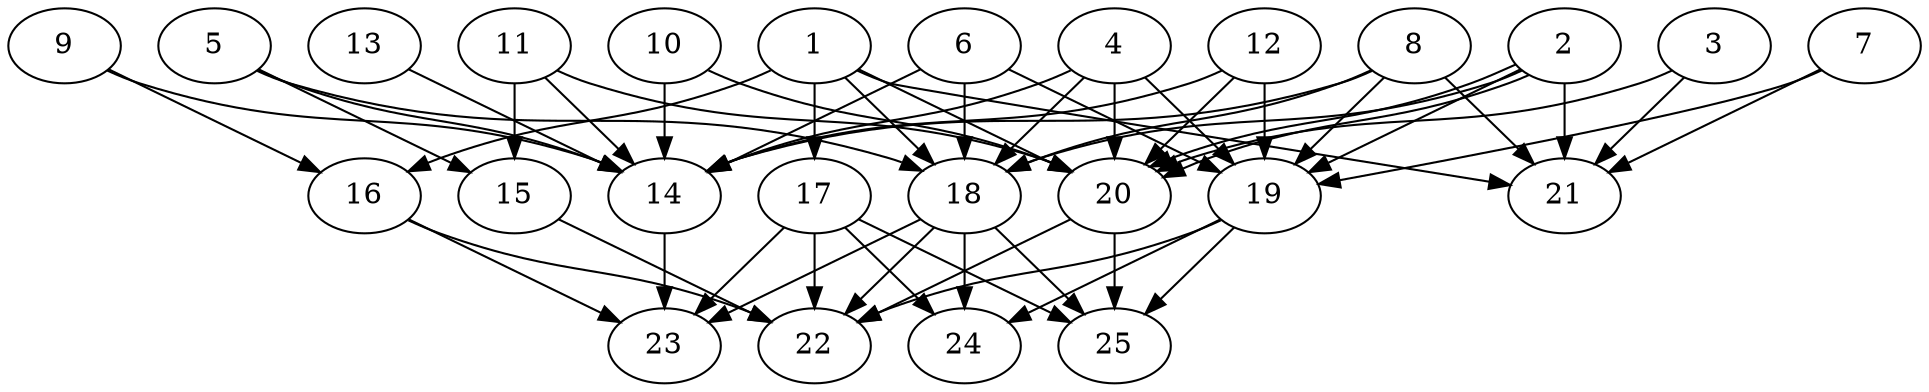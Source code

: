 // DAG automatically generated by daggen at Tue Aug  6 16:26:47 2019
// ./daggen --dot -n 25 --ccr 0.4 --fat 0.7 --regular 0.5 --density 0.7 --mindata 5242880 --maxdata 52428800 
digraph G {
  1 [size="80826880", alpha="0.04", expect_size="32330752"] 
  1 -> 16 [size ="32330752"]
  1 -> 17 [size ="32330752"]
  1 -> 18 [size ="32330752"]
  1 -> 20 [size ="32330752"]
  1 -> 21 [size ="32330752"]
  2 [size="42772480", alpha="0.16", expect_size="17108992"] 
  2 -> 18 [size ="17108992"]
  2 -> 19 [size ="17108992"]
  2 -> 20 [size ="17108992"]
  2 -> 20 [size ="17108992"]
  2 -> 21 [size ="17108992"]
  3 [size="78963200", alpha="0.11", expect_size="31585280"] 
  3 -> 20 [size ="31585280"]
  3 -> 21 [size ="31585280"]
  4 [size="72875520", alpha="0.18", expect_size="29150208"] 
  4 -> 14 [size ="29150208"]
  4 -> 18 [size ="29150208"]
  4 -> 19 [size ="29150208"]
  4 -> 20 [size ="29150208"]
  5 [size="110737920", alpha="0.04", expect_size="44295168"] 
  5 -> 14 [size ="44295168"]
  5 -> 15 [size ="44295168"]
  5 -> 18 [size ="44295168"]
  6 [size="106362880", alpha="0.16", expect_size="42545152"] 
  6 -> 14 [size ="42545152"]
  6 -> 18 [size ="42545152"]
  6 -> 19 [size ="42545152"]
  7 [size="102379520", alpha="0.13", expect_size="40951808"] 
  7 -> 19 [size ="40951808"]
  7 -> 21 [size ="40951808"]
  8 [size="129218560", alpha="0.08", expect_size="51687424"] 
  8 -> 14 [size ="51687424"]
  8 -> 18 [size ="51687424"]
  8 -> 19 [size ="51687424"]
  8 -> 21 [size ="51687424"]
  9 [size="95262720", alpha="0.06", expect_size="38105088"] 
  9 -> 14 [size ="38105088"]
  9 -> 16 [size ="38105088"]
  10 [size="54300160", alpha="0.16", expect_size="21720064"] 
  10 -> 14 [size ="21720064"]
  10 -> 20 [size ="21720064"]
  11 [size="24872960", alpha="0.11", expect_size="9949184"] 
  11 -> 14 [size ="9949184"]
  11 -> 15 [size ="9949184"]
  11 -> 20 [size ="9949184"]
  12 [size="47321600", alpha="0.10", expect_size="18928640"] 
  12 -> 14 [size ="18928640"]
  12 -> 19 [size ="18928640"]
  12 -> 20 [size ="18928640"]
  13 [size="22318080", alpha="0.11", expect_size="8927232"] 
  13 -> 14 [size ="8927232"]
  14 [size="84541440", alpha="0.18", expect_size="33816576"] 
  14 -> 23 [size ="33816576"]
  15 [size="75458560", alpha="0.02", expect_size="30183424"] 
  15 -> 22 [size ="30183424"]
  16 [size="100088320", alpha="0.19", expect_size="40035328"] 
  16 -> 22 [size ="40035328"]
  16 -> 23 [size ="40035328"]
  17 [size="78016000", alpha="0.20", expect_size="31206400"] 
  17 -> 22 [size ="31206400"]
  17 -> 23 [size ="31206400"]
  17 -> 24 [size ="31206400"]
  17 -> 25 [size ="31206400"]
  18 [size="39313920", alpha="0.05", expect_size="15725568"] 
  18 -> 22 [size ="15725568"]
  18 -> 23 [size ="15725568"]
  18 -> 24 [size ="15725568"]
  18 -> 25 [size ="15725568"]
  19 [size="89433600", alpha="0.10", expect_size="35773440"] 
  19 -> 22 [size ="35773440"]
  19 -> 24 [size ="35773440"]
  19 -> 25 [size ="35773440"]
  20 [size="122946560", alpha="0.16", expect_size="49178624"] 
  20 -> 22 [size ="49178624"]
  20 -> 25 [size ="49178624"]
  21 [size="97295360", alpha="0.13", expect_size="38918144"] 
  22 [size="45309440", alpha="0.15", expect_size="18123776"] 
  23 [size="105561600", alpha="0.08", expect_size="42224640"] 
  24 [size="54295040", alpha="0.11", expect_size="21718016"] 
  25 [size="42992640", alpha="0.11", expect_size="17197056"] 
}
